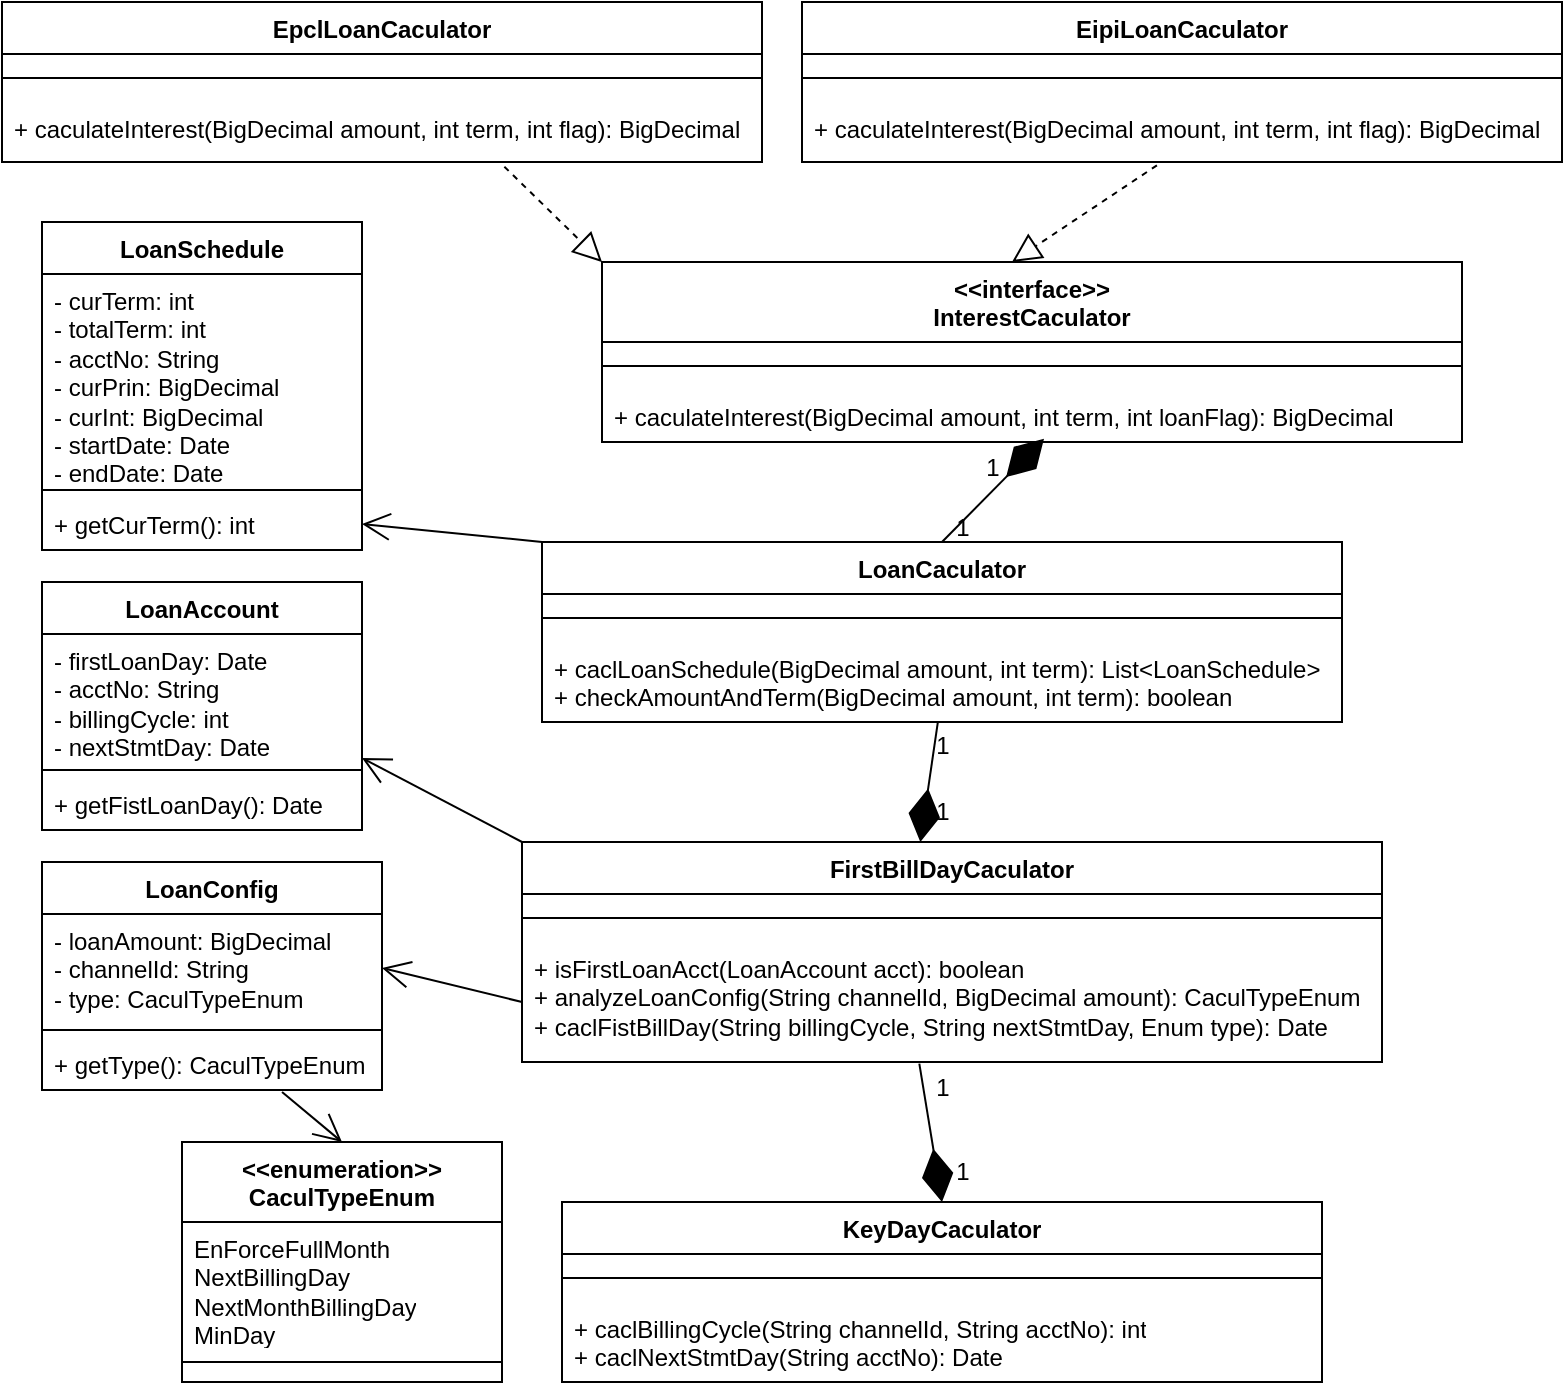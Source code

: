 <mxfile version="21.6.5" type="github">
  <diagram name="第 1 页" id="soLcNJ_fGtEE-Y68aGSs">
    <mxGraphModel dx="1166" dy="775" grid="1" gridSize="10" guides="1" tooltips="1" connect="1" arrows="1" fold="1" page="1" pageScale="1" pageWidth="827" pageHeight="1169" math="0" shadow="0">
      <root>
        <mxCell id="0" />
        <mxCell id="1" parent="0" />
        <mxCell id="ZiqQ36OBosInyVJzoxoW-1" value="LoanCaculator" style="swimlane;fontStyle=1;align=center;verticalAlign=top;childLayout=stackLayout;horizontal=1;startSize=26;horizontalStack=0;resizeParent=1;resizeParentMax=0;resizeLast=0;collapsible=1;marginBottom=0;whiteSpace=wrap;html=1;" vertex="1" parent="1">
          <mxGeometry x="290" y="410" width="400" height="90" as="geometry" />
        </mxCell>
        <mxCell id="ZiqQ36OBosInyVJzoxoW-3" value="" style="line;strokeWidth=1;fillColor=none;align=left;verticalAlign=middle;spacingTop=-1;spacingLeft=3;spacingRight=3;rotatable=0;labelPosition=right;points=[];portConstraint=eastwest;strokeColor=inherit;" vertex="1" parent="ZiqQ36OBosInyVJzoxoW-1">
          <mxGeometry y="26" width="400" height="24" as="geometry" />
        </mxCell>
        <mxCell id="ZiqQ36OBosInyVJzoxoW-4" value="+ caclLoanSchedule(BigDecimal amount, int term): List&amp;lt;LoanSchedule&amp;gt;&lt;br&gt;+ checkAmountAndTerm(BigDecimal amount, int term): boolean" style="text;strokeColor=none;fillColor=none;align=left;verticalAlign=top;spacingLeft=4;spacingRight=4;overflow=hidden;rotatable=0;points=[[0,0.5],[1,0.5]];portConstraint=eastwest;whiteSpace=wrap;html=1;" vertex="1" parent="ZiqQ36OBosInyVJzoxoW-1">
          <mxGeometry y="50" width="400" height="40" as="geometry" />
        </mxCell>
        <mxCell id="ZiqQ36OBosInyVJzoxoW-13" value="LoanSchedule" style="swimlane;fontStyle=1;align=center;verticalAlign=top;childLayout=stackLayout;horizontal=1;startSize=26;horizontalStack=0;resizeParent=1;resizeParentMax=0;resizeLast=0;collapsible=1;marginBottom=0;whiteSpace=wrap;html=1;" vertex="1" parent="1">
          <mxGeometry x="40" y="250" width="160" height="164" as="geometry" />
        </mxCell>
        <mxCell id="ZiqQ36OBosInyVJzoxoW-14" value="- curTerm: int&lt;br&gt;- totalTerm: int&lt;br&gt;- acctNo: String&lt;br&gt;- curPrin: BigDecimal&lt;br&gt;- curInt: BigDecimal&lt;br&gt;- startDate: Date&lt;br&gt;- endDate: Date" style="text;strokeColor=none;fillColor=none;align=left;verticalAlign=top;spacingLeft=4;spacingRight=4;overflow=hidden;rotatable=0;points=[[0,0.5],[1,0.5]];portConstraint=eastwest;whiteSpace=wrap;html=1;" vertex="1" parent="ZiqQ36OBosInyVJzoxoW-13">
          <mxGeometry y="26" width="160" height="104" as="geometry" />
        </mxCell>
        <mxCell id="ZiqQ36OBosInyVJzoxoW-15" value="" style="line;strokeWidth=1;fillColor=none;align=left;verticalAlign=middle;spacingTop=-1;spacingLeft=3;spacingRight=3;rotatable=0;labelPosition=right;points=[];portConstraint=eastwest;strokeColor=inherit;" vertex="1" parent="ZiqQ36OBosInyVJzoxoW-13">
          <mxGeometry y="130" width="160" height="8" as="geometry" />
        </mxCell>
        <mxCell id="ZiqQ36OBosInyVJzoxoW-16" value="+ getCurTerm(): int&amp;nbsp;" style="text;strokeColor=none;fillColor=none;align=left;verticalAlign=top;spacingLeft=4;spacingRight=4;overflow=hidden;rotatable=0;points=[[0,0.5],[1,0.5]];portConstraint=eastwest;whiteSpace=wrap;html=1;" vertex="1" parent="ZiqQ36OBosInyVJzoxoW-13">
          <mxGeometry y="138" width="160" height="26" as="geometry" />
        </mxCell>
        <mxCell id="ZiqQ36OBosInyVJzoxoW-18" value="" style="endArrow=open;endFill=1;endSize=12;html=1;rounded=0;exitX=0;exitY=0;exitDx=0;exitDy=0;entryX=1;entryY=0.5;entryDx=0;entryDy=0;" edge="1" parent="1" source="ZiqQ36OBosInyVJzoxoW-1" target="ZiqQ36OBosInyVJzoxoW-16">
          <mxGeometry width="160" relative="1" as="geometry">
            <mxPoint x="386" y="559" as="sourcePoint" />
            <mxPoint x="421" y="600" as="targetPoint" />
          </mxGeometry>
        </mxCell>
        <mxCell id="ZiqQ36OBosInyVJzoxoW-22" value="" style="endArrow=diamondThin;endFill=1;endSize=24;html=1;rounded=0;exitX=0.495;exitY=0.989;exitDx=0;exitDy=0;exitPerimeter=0;" edge="1" parent="1" source="ZiqQ36OBosInyVJzoxoW-4">
          <mxGeometry width="160" relative="1" as="geometry">
            <mxPoint x="594" y="620" as="sourcePoint" />
            <mxPoint x="479.166" y="560" as="targetPoint" />
          </mxGeometry>
        </mxCell>
        <mxCell id="ZiqQ36OBosInyVJzoxoW-23" value="1" style="text;html=1;align=center;verticalAlign=middle;resizable=0;points=[];autosize=1;strokeColor=none;fillColor=none;" vertex="1" parent="1">
          <mxGeometry x="475" y="497" width="30" height="30" as="geometry" />
        </mxCell>
        <mxCell id="ZiqQ36OBosInyVJzoxoW-24" value="1" style="text;html=1;align=center;verticalAlign=middle;resizable=0;points=[];autosize=1;strokeColor=none;fillColor=none;" vertex="1" parent="1">
          <mxGeometry x="475" y="530" width="30" height="30" as="geometry" />
        </mxCell>
        <mxCell id="ZiqQ36OBosInyVJzoxoW-25" value="KeyDayCaculator" style="swimlane;fontStyle=1;align=center;verticalAlign=top;childLayout=stackLayout;horizontal=1;startSize=26;horizontalStack=0;resizeParent=1;resizeParentMax=0;resizeLast=0;collapsible=1;marginBottom=0;whiteSpace=wrap;html=1;" vertex="1" parent="1">
          <mxGeometry x="300" y="740" width="380" height="90" as="geometry" />
        </mxCell>
        <mxCell id="ZiqQ36OBosInyVJzoxoW-26" value="" style="line;strokeWidth=1;fillColor=none;align=left;verticalAlign=middle;spacingTop=-1;spacingLeft=3;spacingRight=3;rotatable=0;labelPosition=right;points=[];portConstraint=eastwest;strokeColor=inherit;" vertex="1" parent="ZiqQ36OBosInyVJzoxoW-25">
          <mxGeometry y="26" width="380" height="24" as="geometry" />
        </mxCell>
        <mxCell id="ZiqQ36OBosInyVJzoxoW-27" value="+ caclBillingCycle(String channelId, String acctNo): int&lt;br&gt;+ caclNextStmtDay(String acctNo): Date" style="text;strokeColor=none;fillColor=none;align=left;verticalAlign=top;spacingLeft=4;spacingRight=4;overflow=hidden;rotatable=0;points=[[0,0.5],[1,0.5]];portConstraint=eastwest;whiteSpace=wrap;html=1;" vertex="1" parent="ZiqQ36OBosInyVJzoxoW-25">
          <mxGeometry y="50" width="380" height="40" as="geometry" />
        </mxCell>
        <mxCell id="ZiqQ36OBosInyVJzoxoW-28" value="FirstBillDayCaculator" style="swimlane;fontStyle=1;align=center;verticalAlign=top;childLayout=stackLayout;horizontal=1;startSize=26;horizontalStack=0;resizeParent=1;resizeParentMax=0;resizeLast=0;collapsible=1;marginBottom=0;whiteSpace=wrap;html=1;" vertex="1" parent="1">
          <mxGeometry x="280" y="560" width="430" height="110" as="geometry" />
        </mxCell>
        <mxCell id="ZiqQ36OBosInyVJzoxoW-29" value="" style="line;strokeWidth=1;fillColor=none;align=left;verticalAlign=middle;spacingTop=-1;spacingLeft=3;spacingRight=3;rotatable=0;labelPosition=right;points=[];portConstraint=eastwest;strokeColor=inherit;" vertex="1" parent="ZiqQ36OBosInyVJzoxoW-28">
          <mxGeometry y="26" width="430" height="24" as="geometry" />
        </mxCell>
        <mxCell id="ZiqQ36OBosInyVJzoxoW-30" value="+ isFirstLoanAcct(LoanAccount acct): boolean&lt;br&gt;+ analyzeLoanConfig(String channelId, BigDecimal amount): CaculTypeEnum&lt;br&gt;+ caclFistBillDay(String billingCycle, String nextStmtDay, Enum type): Date" style="text;strokeColor=none;fillColor=none;align=left;verticalAlign=top;spacingLeft=4;spacingRight=4;overflow=hidden;rotatable=0;points=[[0,0.5],[1,0.5]];portConstraint=eastwest;whiteSpace=wrap;html=1;" vertex="1" parent="ZiqQ36OBosInyVJzoxoW-28">
          <mxGeometry y="50" width="430" height="60" as="geometry" />
        </mxCell>
        <mxCell id="ZiqQ36OBosInyVJzoxoW-31" value="LoanConfig" style="swimlane;fontStyle=1;align=center;verticalAlign=top;childLayout=stackLayout;horizontal=1;startSize=26;horizontalStack=0;resizeParent=1;resizeParentMax=0;resizeLast=0;collapsible=1;marginBottom=0;whiteSpace=wrap;html=1;" vertex="1" parent="1">
          <mxGeometry x="40" y="570" width="170" height="114" as="geometry" />
        </mxCell>
        <mxCell id="ZiqQ36OBosInyVJzoxoW-32" value="- loanAmount: BigDecimal&lt;br&gt;- channelId: String&lt;br&gt;- type: CaculTypeEnum" style="text;strokeColor=none;fillColor=none;align=left;verticalAlign=top;spacingLeft=4;spacingRight=4;overflow=hidden;rotatable=0;points=[[0,0.5],[1,0.5]];portConstraint=eastwest;whiteSpace=wrap;html=1;" vertex="1" parent="ZiqQ36OBosInyVJzoxoW-31">
          <mxGeometry y="26" width="170" height="54" as="geometry" />
        </mxCell>
        <mxCell id="ZiqQ36OBosInyVJzoxoW-33" value="" style="line;strokeWidth=1;fillColor=none;align=left;verticalAlign=middle;spacingTop=-1;spacingLeft=3;spacingRight=3;rotatable=0;labelPosition=right;points=[];portConstraint=eastwest;strokeColor=inherit;" vertex="1" parent="ZiqQ36OBosInyVJzoxoW-31">
          <mxGeometry y="80" width="170" height="8" as="geometry" />
        </mxCell>
        <mxCell id="ZiqQ36OBosInyVJzoxoW-34" value="+ getType(): CaculTypeEnum" style="text;strokeColor=none;fillColor=none;align=left;verticalAlign=top;spacingLeft=4;spacingRight=4;overflow=hidden;rotatable=0;points=[[0,0.5],[1,0.5]];portConstraint=eastwest;whiteSpace=wrap;html=1;" vertex="1" parent="ZiqQ36OBosInyVJzoxoW-31">
          <mxGeometry y="88" width="170" height="26" as="geometry" />
        </mxCell>
        <mxCell id="ZiqQ36OBosInyVJzoxoW-35" value="LoanAccount" style="swimlane;fontStyle=1;align=center;verticalAlign=top;childLayout=stackLayout;horizontal=1;startSize=26;horizontalStack=0;resizeParent=1;resizeParentMax=0;resizeLast=0;collapsible=1;marginBottom=0;whiteSpace=wrap;html=1;" vertex="1" parent="1">
          <mxGeometry x="40" y="430" width="160" height="124" as="geometry" />
        </mxCell>
        <mxCell id="ZiqQ36OBosInyVJzoxoW-36" value="- firstLoanDay: Date&lt;br&gt;- acctNo: String&lt;br&gt;- billingCycle: int&lt;br&gt;- nextStmtDay: Date" style="text;strokeColor=none;fillColor=none;align=left;verticalAlign=top;spacingLeft=4;spacingRight=4;overflow=hidden;rotatable=0;points=[[0,0.5],[1,0.5]];portConstraint=eastwest;whiteSpace=wrap;html=1;" vertex="1" parent="ZiqQ36OBosInyVJzoxoW-35">
          <mxGeometry y="26" width="160" height="64" as="geometry" />
        </mxCell>
        <mxCell id="ZiqQ36OBosInyVJzoxoW-37" value="" style="line;strokeWidth=1;fillColor=none;align=left;verticalAlign=middle;spacingTop=-1;spacingLeft=3;spacingRight=3;rotatable=0;labelPosition=right;points=[];portConstraint=eastwest;strokeColor=inherit;" vertex="1" parent="ZiqQ36OBosInyVJzoxoW-35">
          <mxGeometry y="90" width="160" height="8" as="geometry" />
        </mxCell>
        <mxCell id="ZiqQ36OBosInyVJzoxoW-38" value="+ getFistLoanDay(): Date" style="text;strokeColor=none;fillColor=none;align=left;verticalAlign=top;spacingLeft=4;spacingRight=4;overflow=hidden;rotatable=0;points=[[0,0.5],[1,0.5]];portConstraint=eastwest;whiteSpace=wrap;html=1;" vertex="1" parent="ZiqQ36OBosInyVJzoxoW-35">
          <mxGeometry y="98" width="160" height="26" as="geometry" />
        </mxCell>
        <mxCell id="ZiqQ36OBosInyVJzoxoW-39" value="&lt;b style=&quot;border-color: var(--border-color);&quot;&gt;&amp;lt;&amp;lt;enumeration&amp;gt;&amp;gt;&lt;br style=&quot;border-color: var(--border-color);&quot;&gt;CaculTypeEnum&lt;br&gt;&lt;/b&gt;" style="swimlane;fontStyle=1;align=center;verticalAlign=top;childLayout=stackLayout;horizontal=1;startSize=40;horizontalStack=0;resizeParent=1;resizeParentMax=0;resizeLast=0;collapsible=1;marginBottom=0;whiteSpace=wrap;html=1;" vertex="1" parent="1">
          <mxGeometry x="110" y="710" width="160" height="120" as="geometry" />
        </mxCell>
        <mxCell id="ZiqQ36OBosInyVJzoxoW-40" value="EnForceFullMonth&lt;br&gt;NextBillingDay&lt;br&gt;NextMonthBillingDay&lt;br&gt;MinDay" style="text;strokeColor=none;fillColor=none;align=left;verticalAlign=top;spacingLeft=4;spacingRight=4;overflow=hidden;rotatable=0;points=[[0,0.5],[1,0.5]];portConstraint=eastwest;whiteSpace=wrap;html=1;" vertex="1" parent="ZiqQ36OBosInyVJzoxoW-39">
          <mxGeometry y="40" width="160" height="60" as="geometry" />
        </mxCell>
        <mxCell id="ZiqQ36OBosInyVJzoxoW-41" value="" style="line;strokeWidth=1;fillColor=none;align=left;verticalAlign=middle;spacingTop=-1;spacingLeft=3;spacingRight=3;rotatable=0;labelPosition=right;points=[];portConstraint=eastwest;strokeColor=inherit;" vertex="1" parent="ZiqQ36OBosInyVJzoxoW-39">
          <mxGeometry y="100" width="160" height="20" as="geometry" />
        </mxCell>
        <mxCell id="ZiqQ36OBosInyVJzoxoW-42" value="&amp;lt;&amp;lt;interface&amp;gt;&amp;gt;&lt;br&gt;InterestCaculator" style="swimlane;fontStyle=1;align=center;verticalAlign=top;childLayout=stackLayout;horizontal=1;startSize=40;horizontalStack=0;resizeParent=1;resizeParentMax=0;resizeLast=0;collapsible=1;marginBottom=0;whiteSpace=wrap;html=1;" vertex="1" parent="1">
          <mxGeometry x="320" y="270" width="430" height="90" as="geometry" />
        </mxCell>
        <mxCell id="ZiqQ36OBosInyVJzoxoW-43" value="" style="line;strokeWidth=1;fillColor=none;align=left;verticalAlign=middle;spacingTop=-1;spacingLeft=3;spacingRight=3;rotatable=0;labelPosition=right;points=[];portConstraint=eastwest;strokeColor=inherit;" vertex="1" parent="ZiqQ36OBosInyVJzoxoW-42">
          <mxGeometry y="40" width="430" height="24" as="geometry" />
        </mxCell>
        <mxCell id="ZiqQ36OBosInyVJzoxoW-44" value="+ caculateInterest(BigDecimal amount, int term, int loanFlag): BigDecimal" style="text;strokeColor=none;fillColor=none;align=left;verticalAlign=top;spacingLeft=4;spacingRight=4;overflow=hidden;rotatable=0;points=[[0,0.5],[1,0.5]];portConstraint=eastwest;whiteSpace=wrap;html=1;" vertex="1" parent="ZiqQ36OBosInyVJzoxoW-42">
          <mxGeometry y="64" width="430" height="26" as="geometry" />
        </mxCell>
        <mxCell id="ZiqQ36OBosInyVJzoxoW-45" value="" style="endArrow=diamondThin;endFill=1;endSize=24;html=1;rounded=0;entryX=0.514;entryY=0.936;entryDx=0;entryDy=0;exitX=0.5;exitY=0;exitDx=0;exitDy=0;entryPerimeter=0;" edge="1" parent="1" source="ZiqQ36OBosInyVJzoxoW-1" target="ZiqQ36OBosInyVJzoxoW-44">
          <mxGeometry width="160" relative="1" as="geometry">
            <mxPoint x="436" y="495" as="sourcePoint" />
            <mxPoint x="218.6" y="580" as="targetPoint" />
          </mxGeometry>
        </mxCell>
        <mxCell id="ZiqQ36OBosInyVJzoxoW-46" value="" style="endArrow=block;dashed=1;endFill=0;endSize=12;html=1;rounded=0;exitX=0.661;exitY=1.078;exitDx=0;exitDy=0;exitPerimeter=0;entryX=0;entryY=0;entryDx=0;entryDy=0;" edge="1" parent="1" source="ZiqQ36OBosInyVJzoxoW-50" target="ZiqQ36OBosInyVJzoxoW-42">
          <mxGeometry width="160" relative="1" as="geometry">
            <mxPoint x="165" y="320" as="sourcePoint" />
            <mxPoint x="230" y="230" as="targetPoint" />
          </mxGeometry>
        </mxCell>
        <mxCell id="ZiqQ36OBosInyVJzoxoW-48" value="EpclLoanCaculator" style="swimlane;fontStyle=1;align=center;verticalAlign=top;childLayout=stackLayout;horizontal=1;startSize=26;horizontalStack=0;resizeParent=1;resizeParentMax=0;resizeLast=0;collapsible=1;marginBottom=0;whiteSpace=wrap;html=1;" vertex="1" parent="1">
          <mxGeometry x="20" y="140" width="380" height="80" as="geometry" />
        </mxCell>
        <mxCell id="ZiqQ36OBosInyVJzoxoW-49" value="" style="line;strokeWidth=1;fillColor=none;align=left;verticalAlign=middle;spacingTop=-1;spacingLeft=3;spacingRight=3;rotatable=0;labelPosition=right;points=[];portConstraint=eastwest;strokeColor=inherit;" vertex="1" parent="ZiqQ36OBosInyVJzoxoW-48">
          <mxGeometry y="26" width="380" height="24" as="geometry" />
        </mxCell>
        <mxCell id="ZiqQ36OBosInyVJzoxoW-50" value="+ caculateInterest(BigDecimal amount, int term, int flag): BigDecimal" style="text;strokeColor=none;fillColor=none;align=left;verticalAlign=top;spacingLeft=4;spacingRight=4;overflow=hidden;rotatable=0;points=[[0,0.5],[1,0.5]];portConstraint=eastwest;whiteSpace=wrap;html=1;" vertex="1" parent="ZiqQ36OBosInyVJzoxoW-48">
          <mxGeometry y="50" width="380" height="30" as="geometry" />
        </mxCell>
        <mxCell id="ZiqQ36OBosInyVJzoxoW-51" value="EipiLoanCaculator" style="swimlane;fontStyle=1;align=center;verticalAlign=top;childLayout=stackLayout;horizontal=1;startSize=26;horizontalStack=0;resizeParent=1;resizeParentMax=0;resizeLast=0;collapsible=1;marginBottom=0;whiteSpace=wrap;html=1;" vertex="1" parent="1">
          <mxGeometry x="420" y="140" width="380" height="80" as="geometry" />
        </mxCell>
        <mxCell id="ZiqQ36OBosInyVJzoxoW-52" value="" style="line;strokeWidth=1;fillColor=none;align=left;verticalAlign=middle;spacingTop=-1;spacingLeft=3;spacingRight=3;rotatable=0;labelPosition=right;points=[];portConstraint=eastwest;strokeColor=inherit;" vertex="1" parent="ZiqQ36OBosInyVJzoxoW-51">
          <mxGeometry y="26" width="380" height="24" as="geometry" />
        </mxCell>
        <mxCell id="ZiqQ36OBosInyVJzoxoW-53" value="+ caculateInterest(BigDecimal amount, int term, int flag): BigDecimal" style="text;strokeColor=none;fillColor=none;align=left;verticalAlign=top;spacingLeft=4;spacingRight=4;overflow=hidden;rotatable=0;points=[[0,0.5],[1,0.5]];portConstraint=eastwest;whiteSpace=wrap;html=1;" vertex="1" parent="ZiqQ36OBosInyVJzoxoW-51">
          <mxGeometry y="50" width="380" height="30" as="geometry" />
        </mxCell>
        <mxCell id="ZiqQ36OBosInyVJzoxoW-54" value="" style="endArrow=block;dashed=1;endFill=0;endSize=12;html=1;rounded=0;exitX=0.467;exitY=1.056;exitDx=0;exitDy=0;exitPerimeter=0;entryX=0;entryY=0;entryDx=0;entryDy=0;" edge="1" parent="1" source="ZiqQ36OBosInyVJzoxoW-53">
          <mxGeometry width="160" relative="1" as="geometry">
            <mxPoint x="450" y="222" as="sourcePoint" />
            <mxPoint x="525" y="270" as="targetPoint" />
          </mxGeometry>
        </mxCell>
        <mxCell id="ZiqQ36OBosInyVJzoxoW-55" value="" style="endArrow=diamondThin;endFill=1;endSize=24;html=1;rounded=0;entryX=0.5;entryY=0;entryDx=0;entryDy=0;exitX=0.462;exitY=1.013;exitDx=0;exitDy=0;exitPerimeter=0;" edge="1" parent="1" source="ZiqQ36OBosInyVJzoxoW-30" target="ZiqQ36OBosInyVJzoxoW-25">
          <mxGeometry width="160" relative="1" as="geometry">
            <mxPoint x="590" y="740" as="sourcePoint" />
            <mxPoint x="595" y="688" as="targetPoint" />
          </mxGeometry>
        </mxCell>
        <mxCell id="ZiqQ36OBosInyVJzoxoW-56" value="" style="endArrow=open;endFill=1;endSize=12;html=1;rounded=0;exitX=0;exitY=0;exitDx=0;exitDy=0;entryX=1;entryY=0.5;entryDx=0;entryDy=0;" edge="1" parent="1" source="ZiqQ36OBosInyVJzoxoW-28">
          <mxGeometry width="160" relative="1" as="geometry">
            <mxPoint x="290" y="527" as="sourcePoint" />
            <mxPoint x="200" y="518" as="targetPoint" />
          </mxGeometry>
        </mxCell>
        <mxCell id="ZiqQ36OBosInyVJzoxoW-57" value="" style="endArrow=open;endFill=1;endSize=12;html=1;rounded=0;exitX=0;exitY=0.5;exitDx=0;exitDy=0;entryX=1;entryY=0.5;entryDx=0;entryDy=0;" edge="1" parent="1" source="ZiqQ36OBosInyVJzoxoW-30" target="ZiqQ36OBosInyVJzoxoW-32">
          <mxGeometry width="160" relative="1" as="geometry">
            <mxPoint x="300" y="702" as="sourcePoint" />
            <mxPoint x="210" y="710" as="targetPoint" />
          </mxGeometry>
        </mxCell>
        <mxCell id="ZiqQ36OBosInyVJzoxoW-58" value="" style="endArrow=open;endFill=1;endSize=12;html=1;rounded=0;exitX=0.706;exitY=1.038;exitDx=0;exitDy=0;exitPerimeter=0;entryX=0.5;entryY=0;entryDx=0;entryDy=0;" edge="1" parent="1" source="ZiqQ36OBosInyVJzoxoW-34" target="ZiqQ36OBosInyVJzoxoW-39">
          <mxGeometry width="160" relative="1" as="geometry">
            <mxPoint x="270" y="730" as="sourcePoint" />
            <mxPoint x="200" y="800" as="targetPoint" />
          </mxGeometry>
        </mxCell>
        <mxCell id="ZiqQ36OBosInyVJzoxoW-59" value="1" style="text;html=1;align=center;verticalAlign=middle;resizable=0;points=[];autosize=1;strokeColor=none;fillColor=none;" vertex="1" parent="1">
          <mxGeometry x="485" y="388" width="30" height="30" as="geometry" />
        </mxCell>
        <mxCell id="ZiqQ36OBosInyVJzoxoW-60" value="1" style="text;html=1;align=center;verticalAlign=middle;resizable=0;points=[];autosize=1;strokeColor=none;fillColor=none;" vertex="1" parent="1">
          <mxGeometry x="500" y="358" width="30" height="30" as="geometry" />
        </mxCell>
        <mxCell id="ZiqQ36OBosInyVJzoxoW-61" value="1" style="text;html=1;align=center;verticalAlign=middle;resizable=0;points=[];autosize=1;strokeColor=none;fillColor=none;" vertex="1" parent="1">
          <mxGeometry x="475" y="668" width="30" height="30" as="geometry" />
        </mxCell>
        <mxCell id="ZiqQ36OBosInyVJzoxoW-62" value="1" style="text;html=1;align=center;verticalAlign=middle;resizable=0;points=[];autosize=1;strokeColor=none;fillColor=none;" vertex="1" parent="1">
          <mxGeometry x="485" y="710" width="30" height="30" as="geometry" />
        </mxCell>
      </root>
    </mxGraphModel>
  </diagram>
</mxfile>
